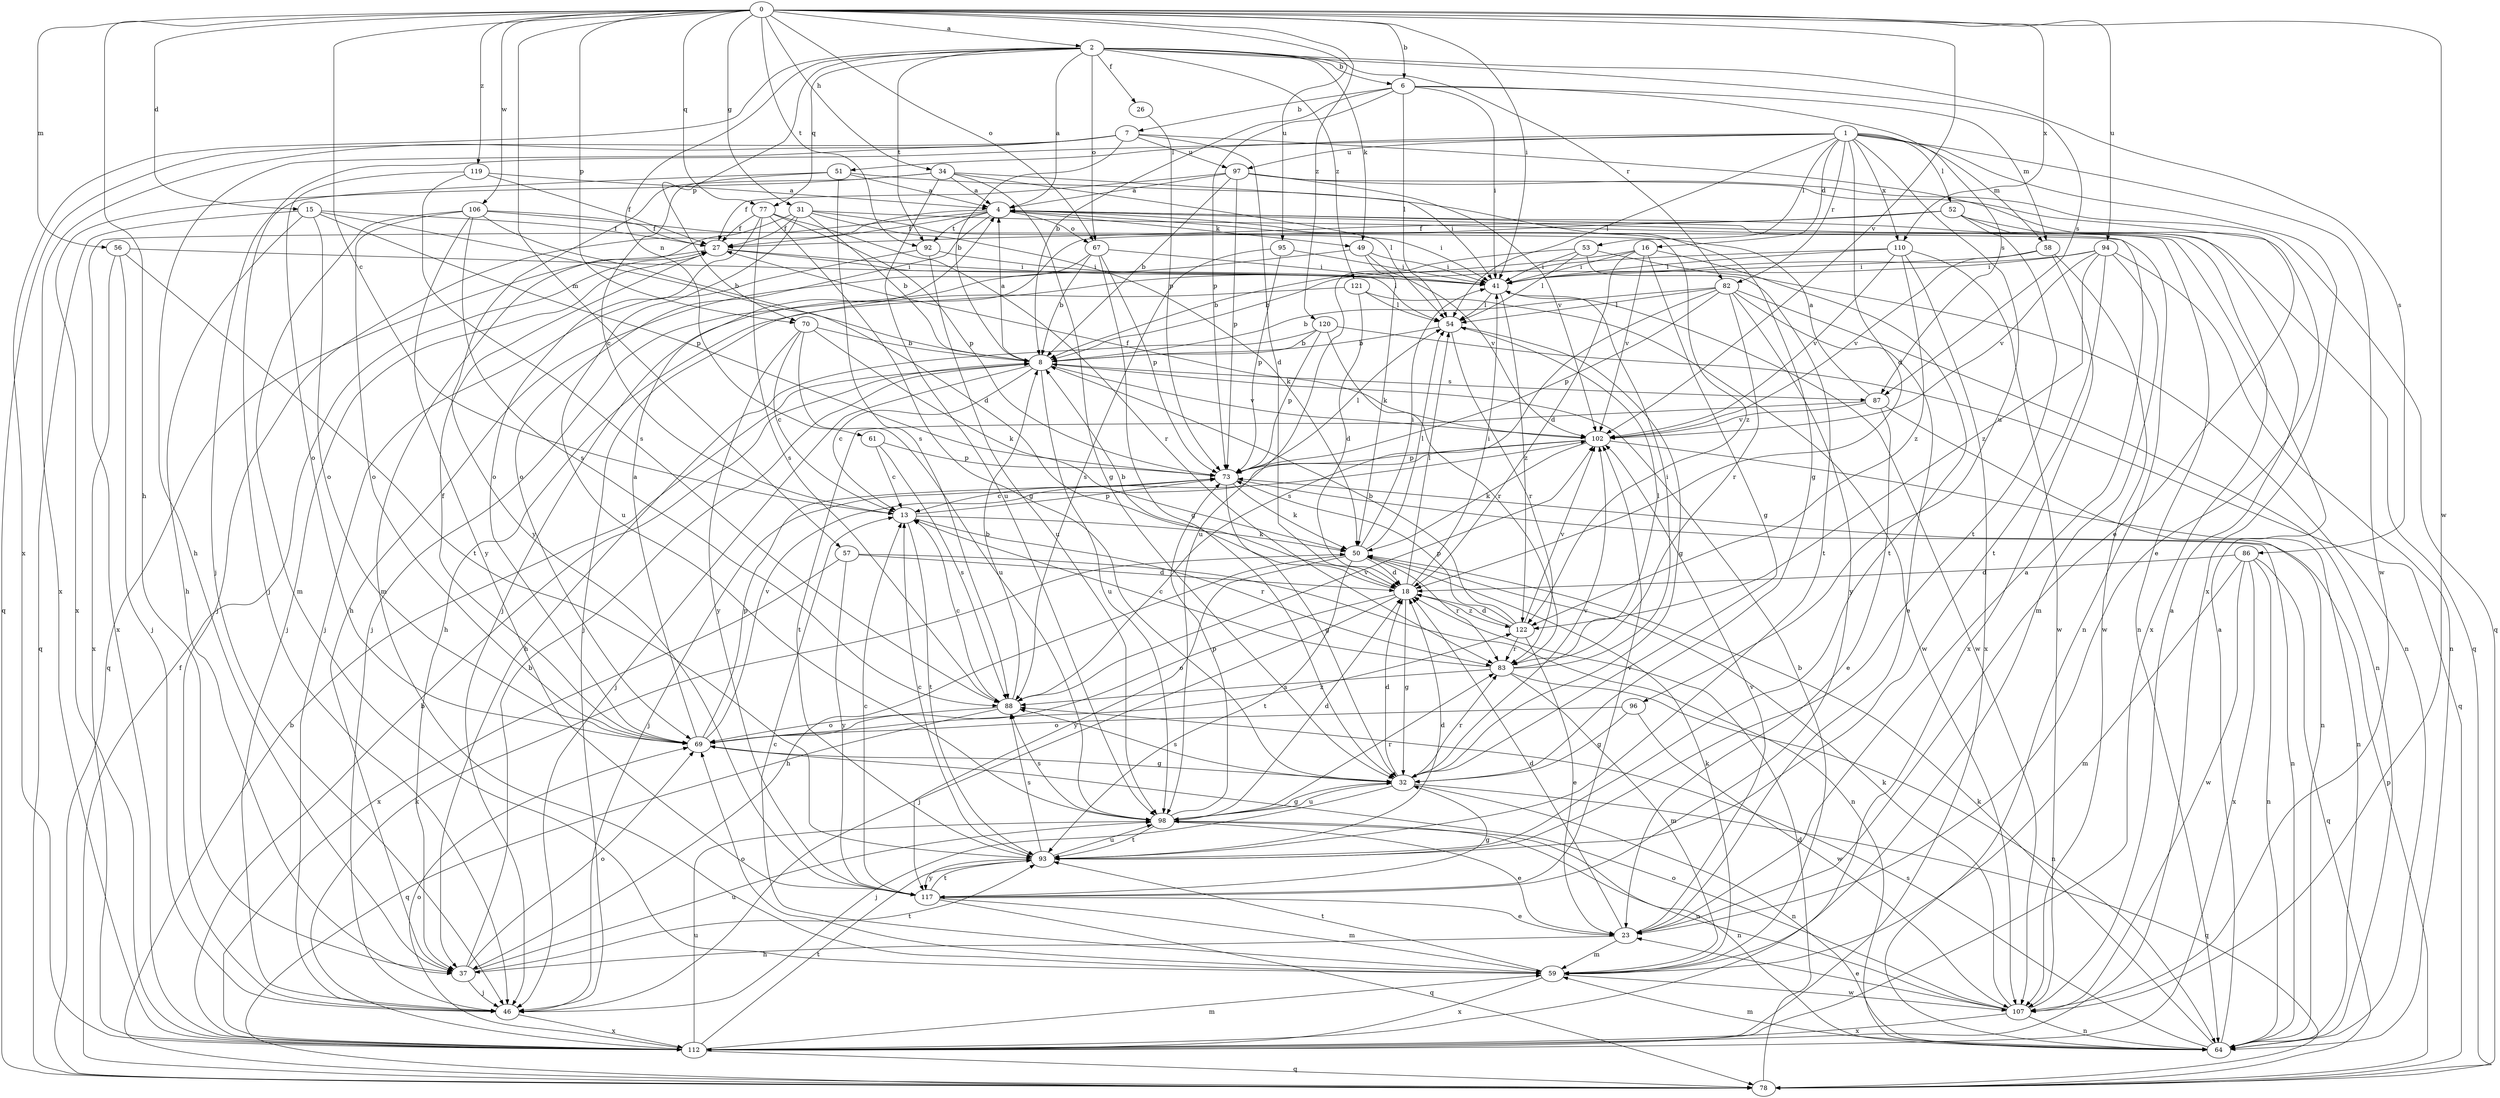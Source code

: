 strict digraph  {
0;
1;
2;
4;
6;
7;
8;
13;
15;
16;
18;
23;
26;
27;
31;
32;
34;
37;
41;
46;
49;
50;
51;
52;
53;
54;
56;
57;
58;
59;
61;
64;
67;
69;
70;
73;
77;
78;
82;
83;
86;
87;
88;
92;
93;
94;
95;
96;
97;
98;
102;
106;
107;
110;
112;
117;
119;
120;
121;
122;
0 -> 2  [label=a];
0 -> 6  [label=b];
0 -> 13  [label=c];
0 -> 15  [label=d];
0 -> 31  [label=g];
0 -> 34  [label=h];
0 -> 37  [label=h];
0 -> 41  [label=i];
0 -> 56  [label=m];
0 -> 57  [label=m];
0 -> 67  [label=o];
0 -> 70  [label=p];
0 -> 77  [label=q];
0 -> 92  [label=t];
0 -> 94  [label=u];
0 -> 95  [label=u];
0 -> 102  [label=v];
0 -> 106  [label=w];
0 -> 107  [label=w];
0 -> 110  [label=x];
0 -> 119  [label=z];
0 -> 120  [label=z];
1 -> 16  [label=d];
1 -> 18  [label=d];
1 -> 46  [label=j];
1 -> 51  [label=l];
1 -> 52  [label=l];
1 -> 53  [label=l];
1 -> 54  [label=l];
1 -> 58  [label=m];
1 -> 82  [label=r];
1 -> 96  [label=u];
1 -> 97  [label=u];
1 -> 107  [label=w];
1 -> 110  [label=x];
1 -> 112  [label=x];
2 -> 4  [label=a];
2 -> 6  [label=b];
2 -> 26  [label=f];
2 -> 49  [label=k];
2 -> 61  [label=n];
2 -> 67  [label=o];
2 -> 70  [label=p];
2 -> 77  [label=q];
2 -> 82  [label=r];
2 -> 86  [label=s];
2 -> 87  [label=s];
2 -> 92  [label=t];
2 -> 112  [label=x];
2 -> 121  [label=z];
4 -> 27  [label=f];
4 -> 46  [label=j];
4 -> 49  [label=k];
4 -> 64  [label=n];
4 -> 67  [label=o];
4 -> 69  [label=o];
4 -> 92  [label=t];
4 -> 112  [label=x];
6 -> 7  [label=b];
6 -> 8  [label=b];
6 -> 41  [label=i];
6 -> 54  [label=l];
6 -> 58  [label=m];
6 -> 73  [label=p];
6 -> 87  [label=s];
7 -> 8  [label=b];
7 -> 18  [label=d];
7 -> 23  [label=e];
7 -> 37  [label=h];
7 -> 78  [label=q];
7 -> 97  [label=u];
7 -> 112  [label=x];
8 -> 4  [label=a];
8 -> 13  [label=c];
8 -> 46  [label=j];
8 -> 87  [label=s];
8 -> 98  [label=u];
8 -> 102  [label=v];
13 -> 50  [label=k];
13 -> 73  [label=p];
13 -> 83  [label=r];
13 -> 93  [label=t];
15 -> 18  [label=d];
15 -> 27  [label=f];
15 -> 37  [label=h];
15 -> 69  [label=o];
15 -> 73  [label=p];
15 -> 78  [label=q];
16 -> 8  [label=b];
16 -> 18  [label=d];
16 -> 32  [label=g];
16 -> 41  [label=i];
16 -> 93  [label=t];
16 -> 102  [label=v];
18 -> 8  [label=b];
18 -> 32  [label=g];
18 -> 41  [label=i];
18 -> 46  [label=j];
18 -> 54  [label=l];
18 -> 69  [label=o];
18 -> 122  [label=z];
23 -> 4  [label=a];
23 -> 18  [label=d];
23 -> 37  [label=h];
23 -> 59  [label=m];
23 -> 102  [label=v];
26 -> 73  [label=p];
27 -> 41  [label=i];
27 -> 46  [label=j];
27 -> 54  [label=l];
27 -> 78  [label=q];
31 -> 8  [label=b];
31 -> 27  [label=f];
31 -> 41  [label=i];
31 -> 50  [label=k];
31 -> 59  [label=m];
31 -> 64  [label=n];
31 -> 98  [label=u];
32 -> 18  [label=d];
32 -> 46  [label=j];
32 -> 64  [label=n];
32 -> 78  [label=q];
32 -> 83  [label=r];
32 -> 88  [label=s];
32 -> 98  [label=u];
32 -> 102  [label=v];
34 -> 4  [label=a];
34 -> 32  [label=g];
34 -> 41  [label=i];
34 -> 54  [label=l];
34 -> 98  [label=u];
34 -> 112  [label=x];
34 -> 117  [label=y];
37 -> 8  [label=b];
37 -> 46  [label=j];
37 -> 69  [label=o];
37 -> 93  [label=t];
37 -> 98  [label=u];
41 -> 54  [label=l];
41 -> 107  [label=w];
41 -> 122  [label=z];
46 -> 112  [label=x];
49 -> 41  [label=i];
49 -> 46  [label=j];
49 -> 50  [label=k];
49 -> 102  [label=v];
50 -> 18  [label=d];
50 -> 37  [label=h];
50 -> 41  [label=i];
50 -> 54  [label=l];
50 -> 83  [label=r];
50 -> 93  [label=t];
50 -> 117  [label=y];
51 -> 4  [label=a];
51 -> 13  [label=c];
51 -> 32  [label=g];
51 -> 46  [label=j];
51 -> 88  [label=s];
52 -> 27  [label=f];
52 -> 46  [label=j];
52 -> 78  [label=q];
52 -> 93  [label=t];
52 -> 112  [label=x];
53 -> 41  [label=i];
53 -> 54  [label=l];
53 -> 64  [label=n];
53 -> 93  [label=t];
53 -> 98  [label=u];
54 -> 8  [label=b];
54 -> 32  [label=g];
54 -> 83  [label=r];
56 -> 41  [label=i];
56 -> 46  [label=j];
56 -> 93  [label=t];
56 -> 112  [label=x];
57 -> 18  [label=d];
57 -> 64  [label=n];
57 -> 112  [label=x];
57 -> 117  [label=y];
58 -> 41  [label=i];
58 -> 102  [label=v];
58 -> 107  [label=w];
58 -> 112  [label=x];
59 -> 8  [label=b];
59 -> 13  [label=c];
59 -> 50  [label=k];
59 -> 69  [label=o];
59 -> 93  [label=t];
59 -> 107  [label=w];
59 -> 112  [label=x];
61 -> 13  [label=c];
61 -> 73  [label=p];
61 -> 88  [label=s];
64 -> 4  [label=a];
64 -> 50  [label=k];
64 -> 59  [label=m];
64 -> 88  [label=s];
67 -> 8  [label=b];
67 -> 32  [label=g];
67 -> 37  [label=h];
67 -> 41  [label=i];
67 -> 73  [label=p];
69 -> 4  [label=a];
69 -> 27  [label=f];
69 -> 32  [label=g];
69 -> 73  [label=p];
69 -> 102  [label=v];
69 -> 122  [label=z];
70 -> 8  [label=b];
70 -> 13  [label=c];
70 -> 50  [label=k];
70 -> 98  [label=u];
70 -> 117  [label=y];
73 -> 13  [label=c];
73 -> 32  [label=g];
73 -> 50  [label=k];
73 -> 54  [label=l];
73 -> 64  [label=n];
77 -> 27  [label=f];
77 -> 32  [label=g];
77 -> 69  [label=o];
77 -> 73  [label=p];
77 -> 83  [label=r];
77 -> 88  [label=s];
78 -> 8  [label=b];
78 -> 18  [label=d];
78 -> 27  [label=f];
78 -> 73  [label=p];
82 -> 8  [label=b];
82 -> 23  [label=e];
82 -> 54  [label=l];
82 -> 64  [label=n];
82 -> 73  [label=p];
82 -> 83  [label=r];
82 -> 88  [label=s];
82 -> 117  [label=y];
83 -> 13  [label=c];
83 -> 41  [label=i];
83 -> 54  [label=l];
83 -> 59  [label=m];
83 -> 64  [label=n];
83 -> 88  [label=s];
86 -> 18  [label=d];
86 -> 59  [label=m];
86 -> 64  [label=n];
86 -> 78  [label=q];
86 -> 107  [label=w];
86 -> 112  [label=x];
87 -> 4  [label=a];
87 -> 23  [label=e];
87 -> 64  [label=n];
87 -> 93  [label=t];
87 -> 102  [label=v];
88 -> 8  [label=b];
88 -> 13  [label=c];
88 -> 69  [label=o];
88 -> 78  [label=q];
88 -> 102  [label=v];
92 -> 41  [label=i];
92 -> 46  [label=j];
92 -> 98  [label=u];
93 -> 13  [label=c];
93 -> 18  [label=d];
93 -> 88  [label=s];
93 -> 98  [label=u];
93 -> 117  [label=y];
94 -> 8  [label=b];
94 -> 41  [label=i];
94 -> 59  [label=m];
94 -> 64  [label=n];
94 -> 93  [label=t];
94 -> 102  [label=v];
94 -> 122  [label=z];
95 -> 41  [label=i];
95 -> 73  [label=p];
95 -> 88  [label=s];
96 -> 32  [label=g];
96 -> 69  [label=o];
96 -> 107  [label=w];
97 -> 4  [label=a];
97 -> 8  [label=b];
97 -> 23  [label=e];
97 -> 27  [label=f];
97 -> 73  [label=p];
97 -> 78  [label=q];
97 -> 102  [label=v];
98 -> 18  [label=d];
98 -> 23  [label=e];
98 -> 32  [label=g];
98 -> 64  [label=n];
98 -> 73  [label=p];
98 -> 83  [label=r];
98 -> 88  [label=s];
98 -> 93  [label=t];
102 -> 27  [label=f];
102 -> 46  [label=j];
102 -> 50  [label=k];
102 -> 64  [label=n];
102 -> 73  [label=p];
106 -> 8  [label=b];
106 -> 27  [label=f];
106 -> 59  [label=m];
106 -> 69  [label=o];
106 -> 88  [label=s];
106 -> 117  [label=y];
106 -> 122  [label=z];
107 -> 4  [label=a];
107 -> 23  [label=e];
107 -> 50  [label=k];
107 -> 64  [label=n];
107 -> 69  [label=o];
107 -> 98  [label=u];
107 -> 112  [label=x];
110 -> 41  [label=i];
110 -> 46  [label=j];
110 -> 102  [label=v];
110 -> 107  [label=w];
110 -> 112  [label=x];
110 -> 122  [label=z];
112 -> 8  [label=b];
112 -> 50  [label=k];
112 -> 59  [label=m];
112 -> 69  [label=o];
112 -> 78  [label=q];
112 -> 93  [label=t];
112 -> 98  [label=u];
117 -> 13  [label=c];
117 -> 23  [label=e];
117 -> 32  [label=g];
117 -> 59  [label=m];
117 -> 78  [label=q];
117 -> 93  [label=t];
117 -> 102  [label=v];
119 -> 4  [label=a];
119 -> 27  [label=f];
119 -> 69  [label=o];
119 -> 88  [label=s];
120 -> 8  [label=b];
120 -> 37  [label=h];
120 -> 73  [label=p];
120 -> 78  [label=q];
120 -> 83  [label=r];
121 -> 18  [label=d];
121 -> 37  [label=h];
121 -> 54  [label=l];
121 -> 107  [label=w];
122 -> 8  [label=b];
122 -> 18  [label=d];
122 -> 23  [label=e];
122 -> 73  [label=p];
122 -> 83  [label=r];
122 -> 102  [label=v];
}
